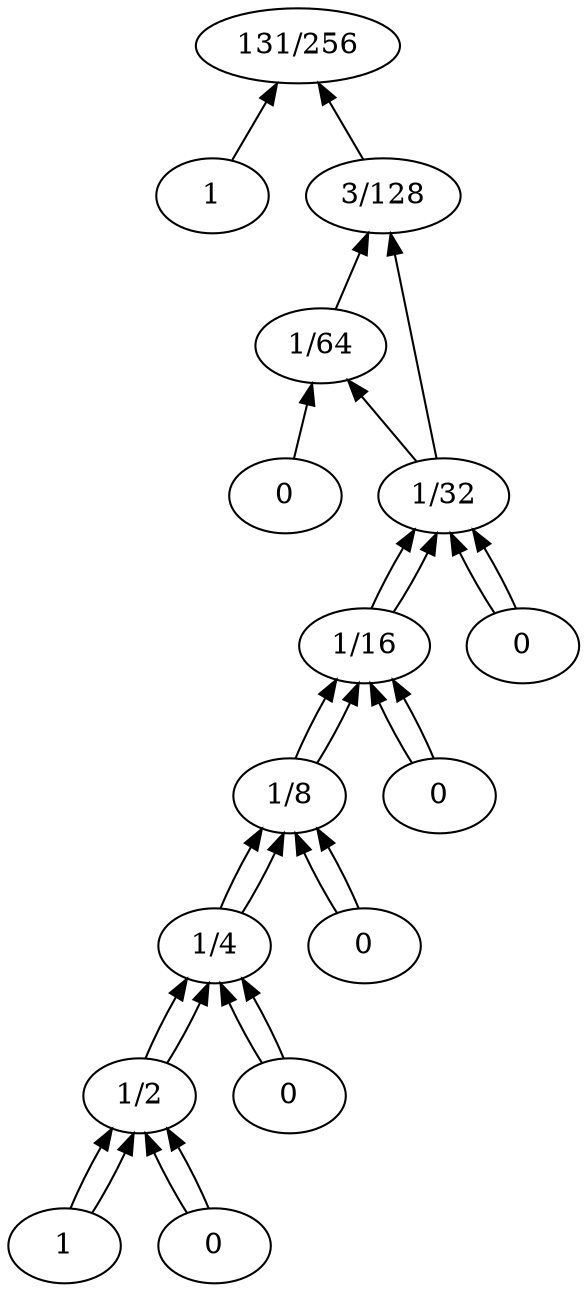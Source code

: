 digraph groma{
rankdir = BT;
node0 [label="131/256"];
node1 [label="1"];
node2 [label="3/128"];
node7 [label="1/32"];
node11 [label="1/16"];
node15 [label="1/8"];
node19 [label="1/4"];
node23 [label="1/2"];
node25 [label="1"];
node26 [label="0"];
node24 [label="0"];
node20 [label="0"];
node16 [label="0"];
node12 [label="0"];
node4 [label="1/64"];
node7 [label="1/32"];
node11 [label="1/16"];
node15 [label="1/8"];
node19 [label="1/4"];
node23 [label="1/2"];
node25 [label="1"];
node26 [label="0"];
node24 [label="0"];
node20 [label="0"];
node16 [label="0"];
node12 [label="0"];
node8 [label="0"];
node1 -> node0;
node2 -> node0;
node7 -> node2;
node11 -> node7;
node15 -> node11;
node19 -> node15;
node23 -> node19;
node25 -> node23;
node26 -> node23;
node24 -> node19;
node20 -> node15;
node16 -> node11;
node12 -> node7;
node4 -> node2;
node7 -> node4;
node11 -> node7;
node15 -> node11;
node19 -> node15;
node23 -> node19;
node25 -> node23;
node26 -> node23;
node24 -> node19;
node20 -> node15;
node16 -> node11;
node12 -> node7;
node8 -> node4;
}